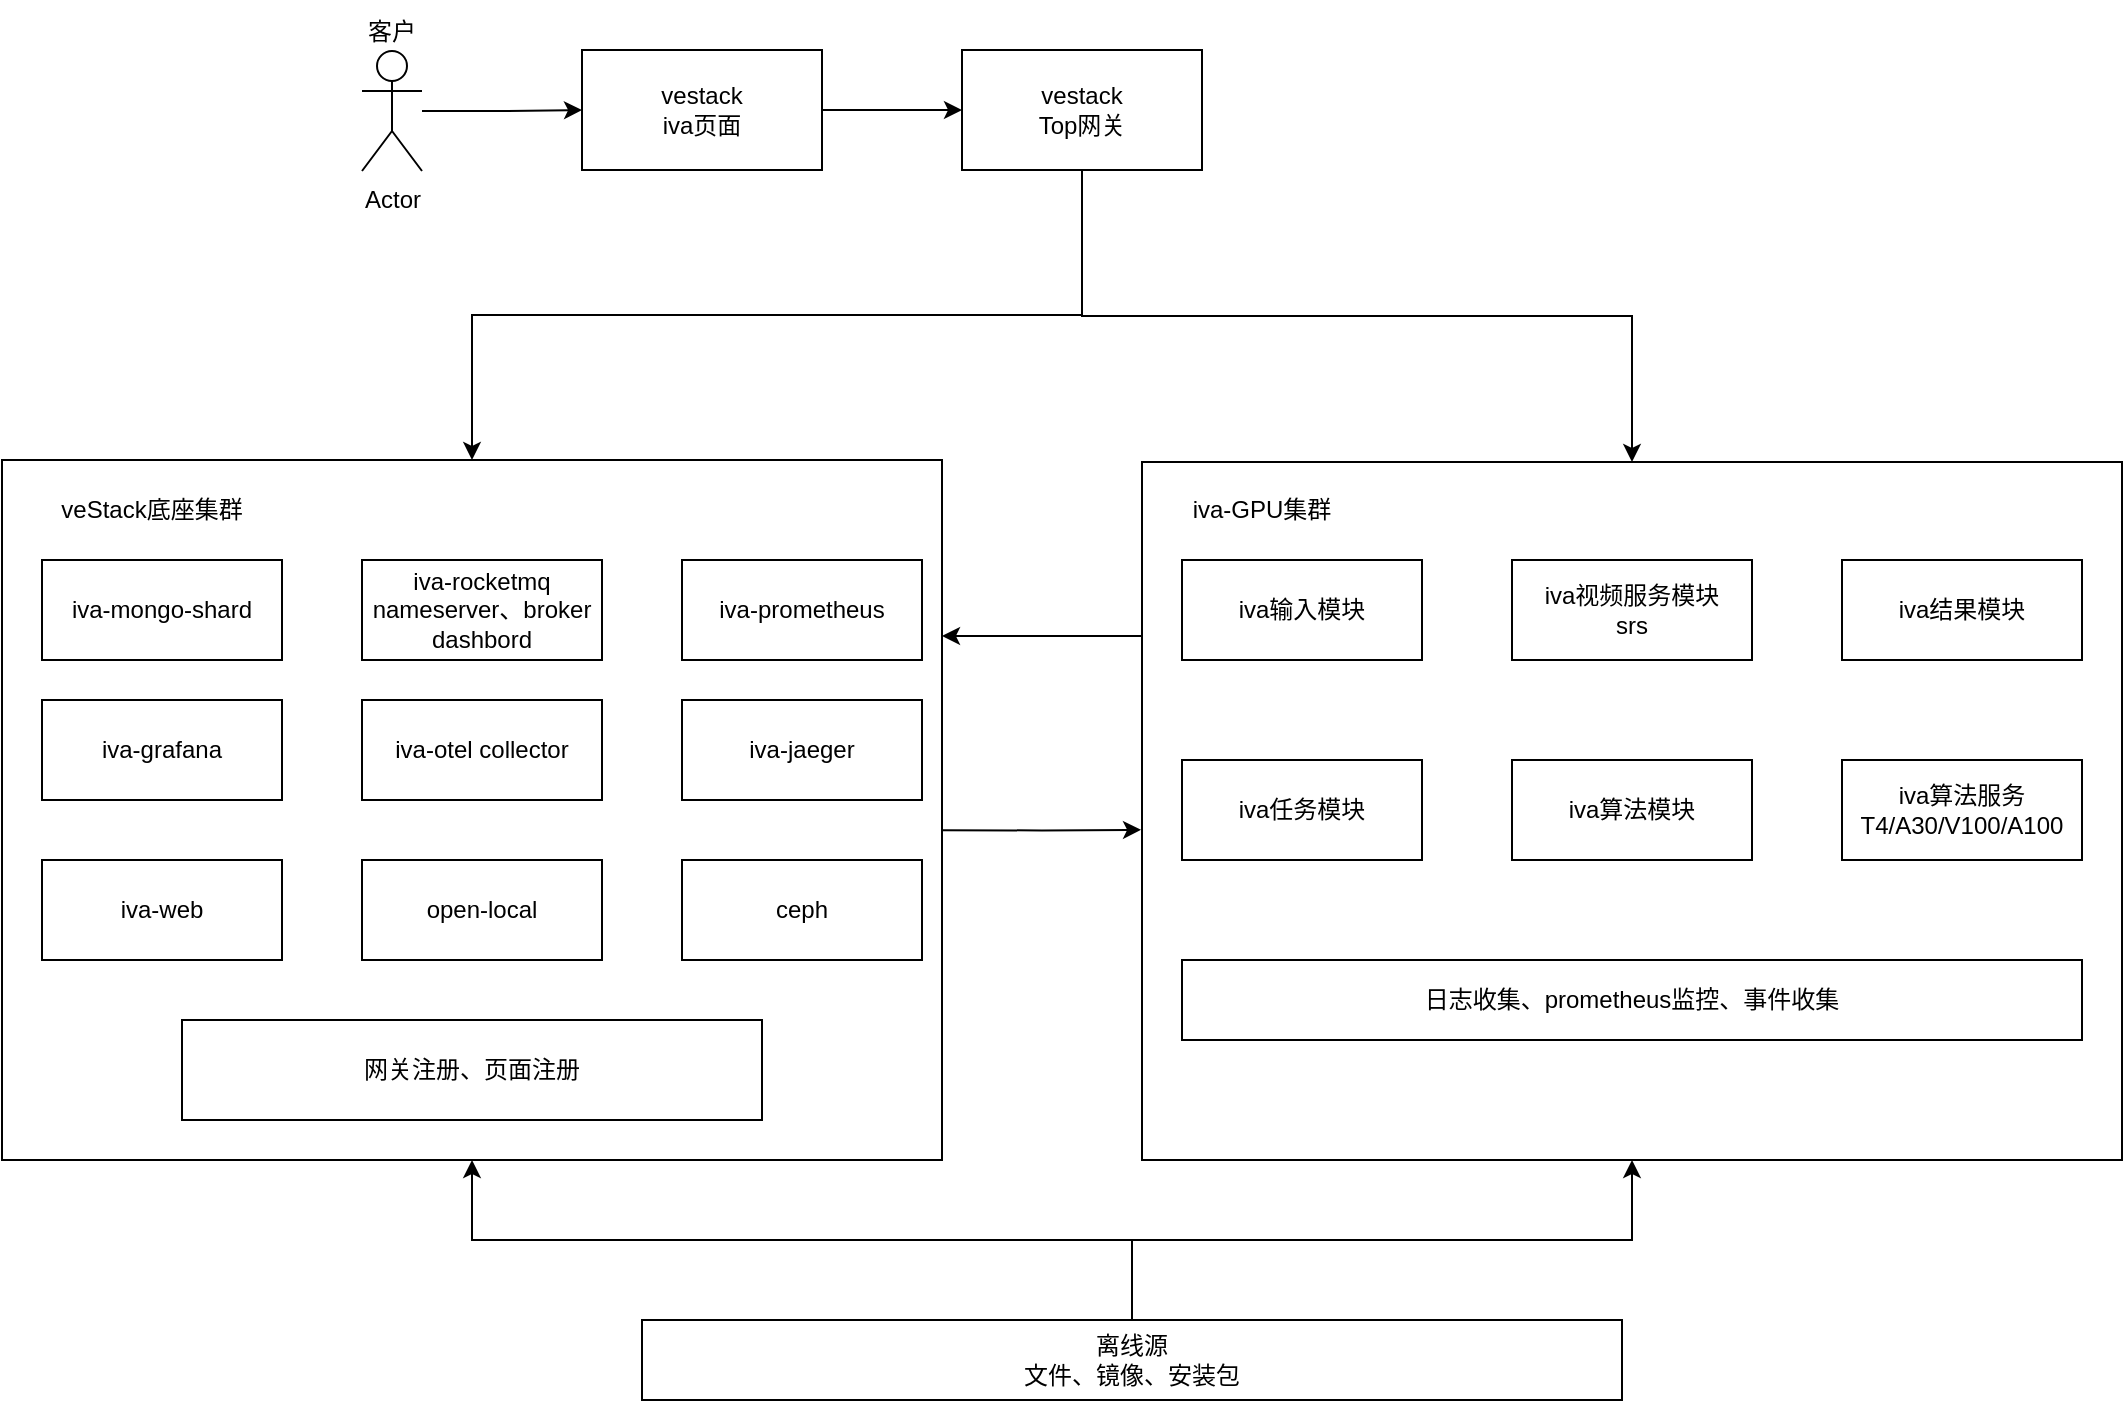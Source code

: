 <mxfile version="21.6.8" type="device">
  <diagram name="第 1 页" id="SaVdfBMCzr7VF0802gHm">
    <mxGraphModel dx="2288" dy="734" grid="1" gridSize="10" guides="1" tooltips="1" connect="1" arrows="1" fold="1" page="1" pageScale="1" pageWidth="827" pageHeight="1169" math="0" shadow="0">
      <root>
        <mxCell id="0" />
        <mxCell id="1" parent="0" />
        <mxCell id="Lw_a2NdNWbOdzSiboP5r-26" style="edgeStyle=orthogonalEdgeStyle;rounded=0;orthogonalLoop=1;jettySize=auto;html=1;entryX=-0.001;entryY=0.527;entryDx=0;entryDy=0;entryPerimeter=0;exitX=1;exitY=0.529;exitDx=0;exitDy=0;exitPerimeter=0;" edge="1" parent="1" source="Lw_a2NdNWbOdzSiboP5r-1" target="Lw_a2NdNWbOdzSiboP5r-9">
          <mxGeometry relative="1" as="geometry" />
        </mxCell>
        <mxCell id="Lw_a2NdNWbOdzSiboP5r-1" value="" style="rounded=0;whiteSpace=wrap;html=1;" vertex="1" parent="1">
          <mxGeometry x="-190" y="500" width="470" height="350" as="geometry" />
        </mxCell>
        <mxCell id="Lw_a2NdNWbOdzSiboP5r-6" style="edgeStyle=orthogonalEdgeStyle;rounded=0;orthogonalLoop=1;jettySize=auto;html=1;" edge="1" parent="1" source="Lw_a2NdNWbOdzSiboP5r-2" target="Lw_a2NdNWbOdzSiboP5r-4">
          <mxGeometry relative="1" as="geometry" />
        </mxCell>
        <mxCell id="Lw_a2NdNWbOdzSiboP5r-2" value="Actor" style="shape=umlActor;verticalLabelPosition=bottom;verticalAlign=top;html=1;outlineConnect=0;" vertex="1" parent="1">
          <mxGeometry x="-10" y="295.5" width="30" height="60" as="geometry" />
        </mxCell>
        <mxCell id="Lw_a2NdNWbOdzSiboP5r-3" value="客户" style="text;html=1;strokeColor=none;fillColor=none;align=center;verticalAlign=middle;whiteSpace=wrap;rounded=0;" vertex="1" parent="1">
          <mxGeometry x="-25" y="270.5" width="60" height="30" as="geometry" />
        </mxCell>
        <mxCell id="Lw_a2NdNWbOdzSiboP5r-7" style="edgeStyle=orthogonalEdgeStyle;rounded=0;orthogonalLoop=1;jettySize=auto;html=1;entryX=0;entryY=0.5;entryDx=0;entryDy=0;" edge="1" parent="1" source="Lw_a2NdNWbOdzSiboP5r-4" target="Lw_a2NdNWbOdzSiboP5r-5">
          <mxGeometry relative="1" as="geometry" />
        </mxCell>
        <mxCell id="Lw_a2NdNWbOdzSiboP5r-4" value="vestack&lt;br&gt;iva页面" style="rounded=0;whiteSpace=wrap;html=1;" vertex="1" parent="1">
          <mxGeometry x="100" y="295" width="120" height="60" as="geometry" />
        </mxCell>
        <mxCell id="Lw_a2NdNWbOdzSiboP5r-10" style="edgeStyle=orthogonalEdgeStyle;rounded=0;orthogonalLoop=1;jettySize=auto;html=1;entryX=0.5;entryY=0;entryDx=0;entryDy=0;exitX=0.5;exitY=1;exitDx=0;exitDy=0;" edge="1" parent="1" source="Lw_a2NdNWbOdzSiboP5r-5" target="Lw_a2NdNWbOdzSiboP5r-1">
          <mxGeometry relative="1" as="geometry" />
        </mxCell>
        <mxCell id="Lw_a2NdNWbOdzSiboP5r-11" style="edgeStyle=orthogonalEdgeStyle;rounded=0;orthogonalLoop=1;jettySize=auto;html=1;exitX=0.5;exitY=1;exitDx=0;exitDy=0;entryX=0.5;entryY=0;entryDx=0;entryDy=0;" edge="1" parent="1" source="Lw_a2NdNWbOdzSiboP5r-5" target="Lw_a2NdNWbOdzSiboP5r-9">
          <mxGeometry relative="1" as="geometry" />
        </mxCell>
        <mxCell id="Lw_a2NdNWbOdzSiboP5r-5" value="vestack&lt;br&gt;Top网关" style="rounded=0;whiteSpace=wrap;html=1;" vertex="1" parent="1">
          <mxGeometry x="290" y="295" width="120" height="60" as="geometry" />
        </mxCell>
        <mxCell id="Lw_a2NdNWbOdzSiboP5r-34" style="edgeStyle=orthogonalEdgeStyle;rounded=0;orthogonalLoop=1;jettySize=auto;html=1;" edge="1" parent="1">
          <mxGeometry relative="1" as="geometry">
            <mxPoint x="380" y="588" as="sourcePoint" />
            <mxPoint x="280" y="588" as="targetPoint" />
          </mxGeometry>
        </mxCell>
        <mxCell id="Lw_a2NdNWbOdzSiboP5r-9" value="" style="rounded=0;whiteSpace=wrap;html=1;" vertex="1" parent="1">
          <mxGeometry x="380" y="501" width="490" height="349" as="geometry" />
        </mxCell>
        <mxCell id="Lw_a2NdNWbOdzSiboP5r-12" value="veStack底座集群" style="text;html=1;strokeColor=none;fillColor=none;align=center;verticalAlign=middle;whiteSpace=wrap;rounded=0;" vertex="1" parent="1">
          <mxGeometry x="-180" y="510" width="130" height="30" as="geometry" />
        </mxCell>
        <mxCell id="Lw_a2NdNWbOdzSiboP5r-13" value="iva-mongo-shard" style="rounded=0;whiteSpace=wrap;html=1;" vertex="1" parent="1">
          <mxGeometry x="-170" y="550" width="120" height="50" as="geometry" />
        </mxCell>
        <mxCell id="Lw_a2NdNWbOdzSiboP5r-14" value="iva-rocketmq&lt;br&gt;nameserver、broker&lt;br&gt;dashbord" style="rounded=0;whiteSpace=wrap;html=1;" vertex="1" parent="1">
          <mxGeometry x="-10" y="550" width="120" height="50" as="geometry" />
        </mxCell>
        <mxCell id="Lw_a2NdNWbOdzSiboP5r-15" value="iva-prometheus" style="rounded=0;whiteSpace=wrap;html=1;" vertex="1" parent="1">
          <mxGeometry x="150" y="550" width="120" height="50" as="geometry" />
        </mxCell>
        <mxCell id="Lw_a2NdNWbOdzSiboP5r-16" value="iva-grafana" style="rounded=0;whiteSpace=wrap;html=1;" vertex="1" parent="1">
          <mxGeometry x="-170" y="620" width="120" height="50" as="geometry" />
        </mxCell>
        <mxCell id="Lw_a2NdNWbOdzSiboP5r-17" value="iva-otel collector" style="rounded=0;whiteSpace=wrap;html=1;" vertex="1" parent="1">
          <mxGeometry x="-10" y="620" width="120" height="50" as="geometry" />
        </mxCell>
        <mxCell id="Lw_a2NdNWbOdzSiboP5r-18" value="iva-jaeger" style="rounded=0;whiteSpace=wrap;html=1;" vertex="1" parent="1">
          <mxGeometry x="150" y="620" width="120" height="50" as="geometry" />
        </mxCell>
        <mxCell id="Lw_a2NdNWbOdzSiboP5r-20" value="iva-web" style="rounded=0;whiteSpace=wrap;html=1;" vertex="1" parent="1">
          <mxGeometry x="-170" y="700" width="120" height="50" as="geometry" />
        </mxCell>
        <mxCell id="Lw_a2NdNWbOdzSiboP5r-22" value="open-local" style="rounded=0;whiteSpace=wrap;html=1;" vertex="1" parent="1">
          <mxGeometry x="-10" y="700" width="120" height="50" as="geometry" />
        </mxCell>
        <mxCell id="Lw_a2NdNWbOdzSiboP5r-23" value="ceph" style="rounded=0;whiteSpace=wrap;html=1;" vertex="1" parent="1">
          <mxGeometry x="150" y="700" width="120" height="50" as="geometry" />
        </mxCell>
        <mxCell id="Lw_a2NdNWbOdzSiboP5r-25" value="iva-GPU集群" style="text;html=1;strokeColor=none;fillColor=none;align=center;verticalAlign=middle;whiteSpace=wrap;rounded=0;" vertex="1" parent="1">
          <mxGeometry x="390" y="510" width="100" height="30" as="geometry" />
        </mxCell>
        <mxCell id="Lw_a2NdNWbOdzSiboP5r-27" value="iva输入模块" style="rounded=0;whiteSpace=wrap;html=1;" vertex="1" parent="1">
          <mxGeometry x="400" y="550" width="120" height="50" as="geometry" />
        </mxCell>
        <mxCell id="Lw_a2NdNWbOdzSiboP5r-30" value="iva视频服务模块&lt;br&gt;srs" style="rounded=0;whiteSpace=wrap;html=1;" vertex="1" parent="1">
          <mxGeometry x="565" y="550" width="120" height="50" as="geometry" />
        </mxCell>
        <mxCell id="Lw_a2NdNWbOdzSiboP5r-31" value="iva结果模块" style="rounded=0;whiteSpace=wrap;html=1;" vertex="1" parent="1">
          <mxGeometry x="730" y="550" width="120" height="50" as="geometry" />
        </mxCell>
        <mxCell id="Lw_a2NdNWbOdzSiboP5r-32" value="网关注册、页面注册" style="rounded=0;whiteSpace=wrap;html=1;" vertex="1" parent="1">
          <mxGeometry x="-100" y="780" width="290" height="50" as="geometry" />
        </mxCell>
        <mxCell id="Lw_a2NdNWbOdzSiboP5r-33" value="iva任务模块" style="rounded=0;whiteSpace=wrap;html=1;" vertex="1" parent="1">
          <mxGeometry x="400" y="650" width="120" height="50" as="geometry" />
        </mxCell>
        <mxCell id="Lw_a2NdNWbOdzSiboP5r-37" value="iva算法模块" style="rounded=0;whiteSpace=wrap;html=1;" vertex="1" parent="1">
          <mxGeometry x="565" y="650" width="120" height="50" as="geometry" />
        </mxCell>
        <mxCell id="Lw_a2NdNWbOdzSiboP5r-38" value="iva算法服务&lt;br&gt;T4/A30/V100/A100" style="rounded=0;whiteSpace=wrap;html=1;" vertex="1" parent="1">
          <mxGeometry x="730" y="650" width="120" height="50" as="geometry" />
        </mxCell>
        <mxCell id="Lw_a2NdNWbOdzSiboP5r-39" value="日志收集、prometheus监控、事件收集" style="rounded=0;whiteSpace=wrap;html=1;" vertex="1" parent="1">
          <mxGeometry x="400" y="750" width="450" height="40" as="geometry" />
        </mxCell>
        <mxCell id="Lw_a2NdNWbOdzSiboP5r-41" style="edgeStyle=orthogonalEdgeStyle;rounded=0;orthogonalLoop=1;jettySize=auto;html=1;entryX=0.5;entryY=1;entryDx=0;entryDy=0;" edge="1" parent="1" source="Lw_a2NdNWbOdzSiboP5r-40" target="Lw_a2NdNWbOdzSiboP5r-1">
          <mxGeometry relative="1" as="geometry" />
        </mxCell>
        <mxCell id="Lw_a2NdNWbOdzSiboP5r-42" style="edgeStyle=orthogonalEdgeStyle;rounded=0;orthogonalLoop=1;jettySize=auto;html=1;entryX=0.5;entryY=1;entryDx=0;entryDy=0;" edge="1" parent="1" source="Lw_a2NdNWbOdzSiboP5r-40" target="Lw_a2NdNWbOdzSiboP5r-9">
          <mxGeometry relative="1" as="geometry" />
        </mxCell>
        <mxCell id="Lw_a2NdNWbOdzSiboP5r-40" value="离线源&lt;br&gt;文件、镜像、安装包" style="rounded=0;whiteSpace=wrap;html=1;" vertex="1" parent="1">
          <mxGeometry x="130" y="930" width="490" height="40" as="geometry" />
        </mxCell>
      </root>
    </mxGraphModel>
  </diagram>
</mxfile>
